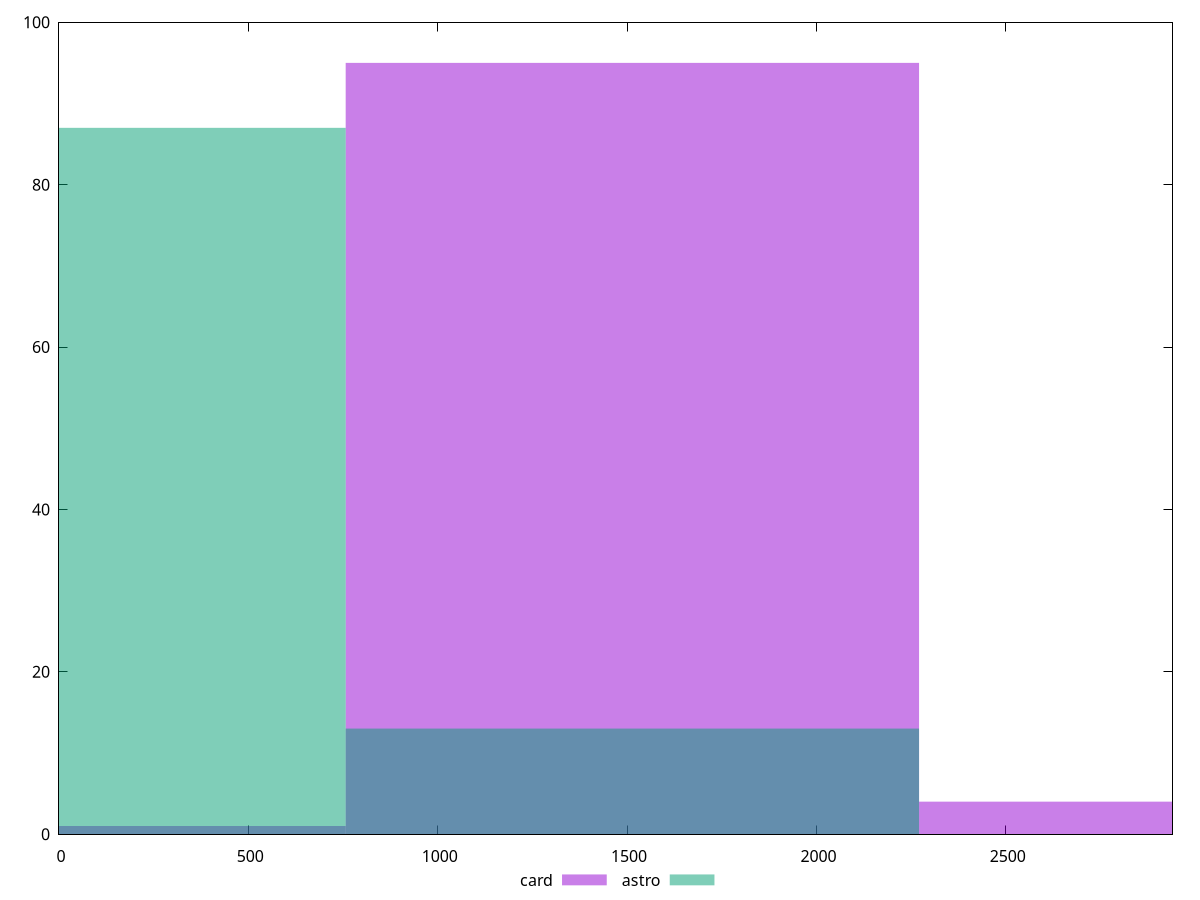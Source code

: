 reset

$card <<EOF
1513.8961776281292 95
0 1
3027.7923552562584 4
EOF

$astro <<EOF
0 87
1513.8961776281292 13
EOF

set key outside below
set boxwidth 1513.8961776281292
set xrange [0:2940]
set yrange [0:100]
set trange [0:100]
set style fill transparent solid 0.5 noborder
set terminal svg size 640, 500 enhanced background rgb 'white'
set output "reports/report_00028_2021-02-24T12-49-42.674Z/uses-http2/comparison/histogram/2_vs_3.svg"

plot $card title "card" with boxes, \
     $astro title "astro" with boxes

reset
